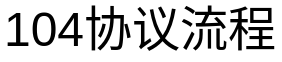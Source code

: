 <mxfile version="24.7.0" type="github">
  <diagram name="第 1 页" id="Mc44zrtlsKlzKyASbJJS">
    <mxGraphModel dx="1434" dy="746" grid="1" gridSize="10" guides="1" tooltips="1" connect="1" arrows="1" fold="1" page="1" pageScale="1" pageWidth="827" pageHeight="1169" math="0" shadow="0">
      <root>
        <mxCell id="0" />
        <mxCell id="1" parent="0" />
        <mxCell id="_gwDfWsH738DIbGEGJ0N-1" value="&lt;font style=&quot;font-size: 24px;&quot;&gt;104协议流程&lt;/font&gt;" style="text;html=1;align=center;verticalAlign=middle;whiteSpace=wrap;rounded=0;" vertex="1" parent="1">
          <mxGeometry x="344" y="10" width="140" height="30" as="geometry" />
        </mxCell>
      </root>
    </mxGraphModel>
  </diagram>
</mxfile>
